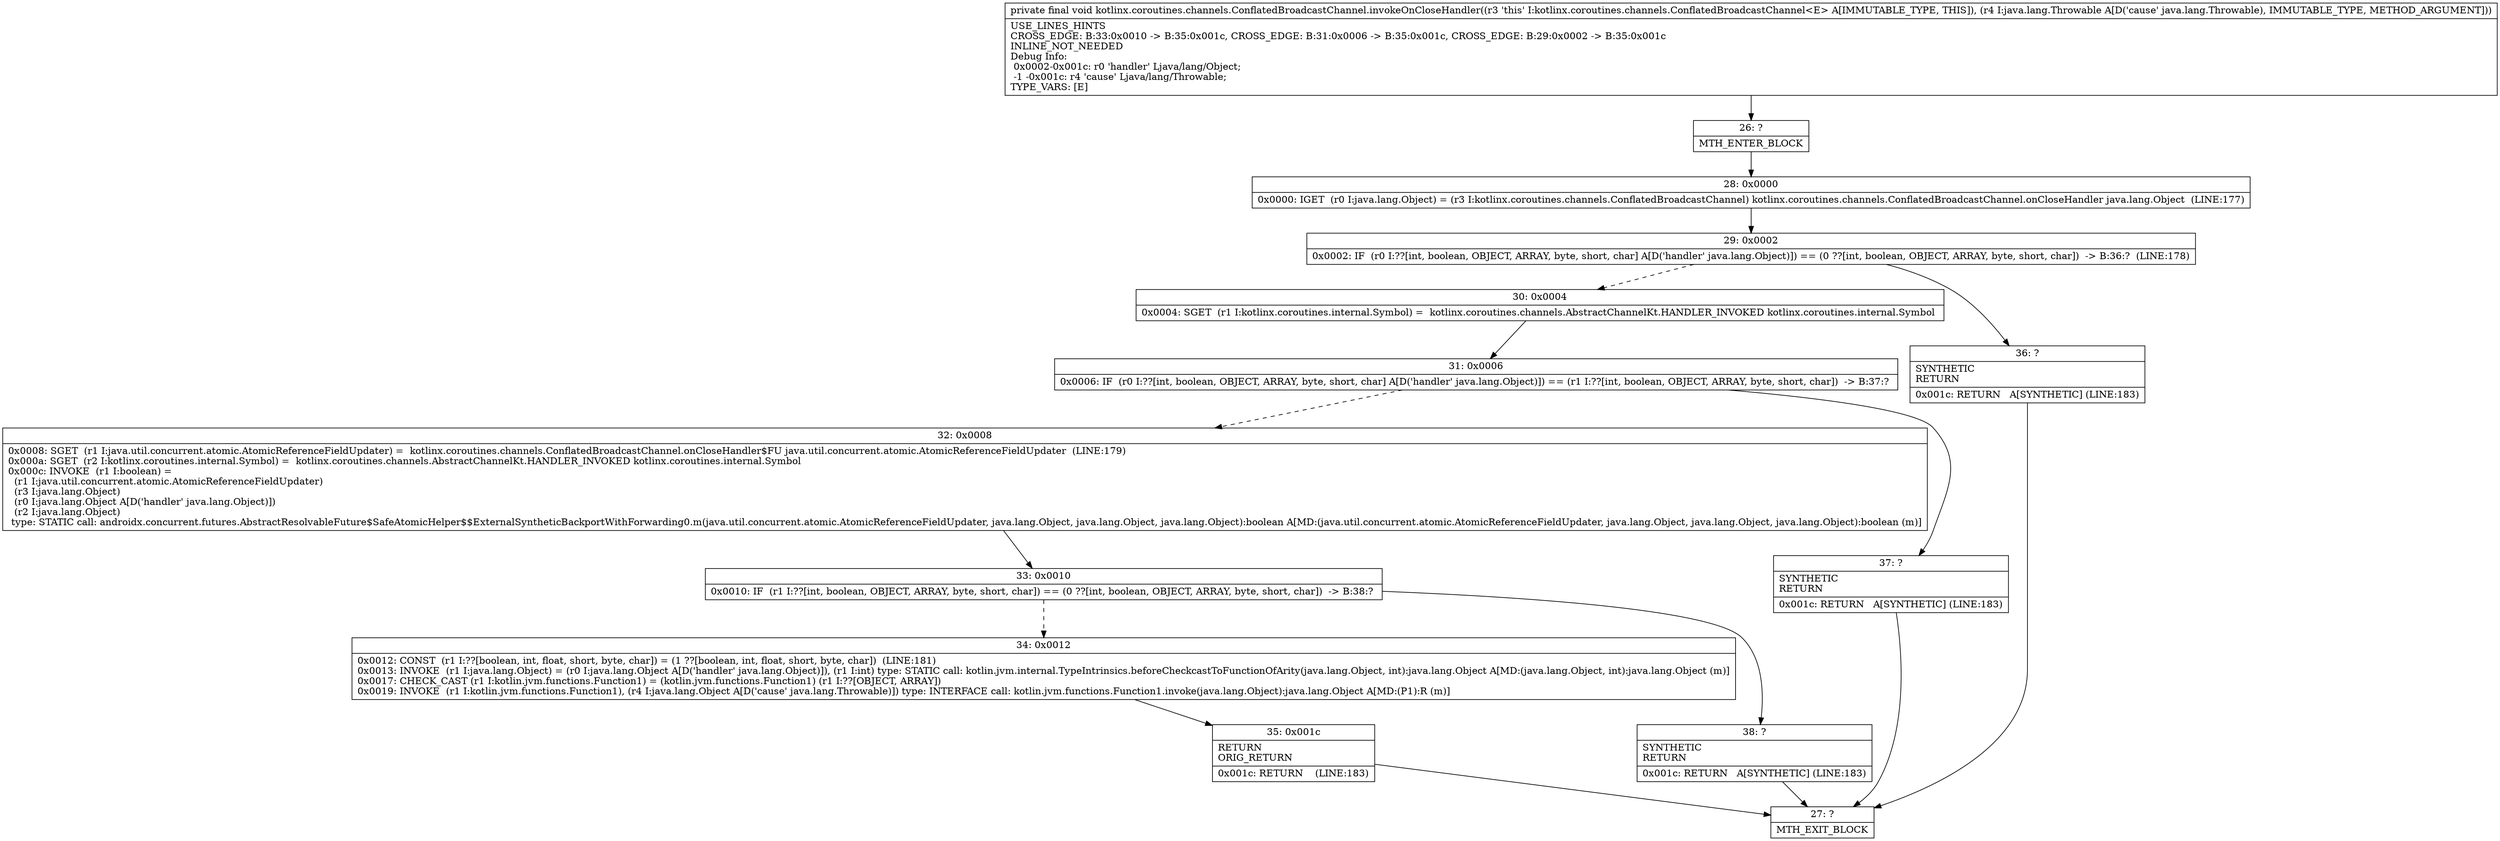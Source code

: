 digraph "CFG forkotlinx.coroutines.channels.ConflatedBroadcastChannel.invokeOnCloseHandler(Ljava\/lang\/Throwable;)V" {
Node_26 [shape=record,label="{26\:\ ?|MTH_ENTER_BLOCK\l}"];
Node_28 [shape=record,label="{28\:\ 0x0000|0x0000: IGET  (r0 I:java.lang.Object) = (r3 I:kotlinx.coroutines.channels.ConflatedBroadcastChannel) kotlinx.coroutines.channels.ConflatedBroadcastChannel.onCloseHandler java.lang.Object  (LINE:177)\l}"];
Node_29 [shape=record,label="{29\:\ 0x0002|0x0002: IF  (r0 I:??[int, boolean, OBJECT, ARRAY, byte, short, char] A[D('handler' java.lang.Object)]) == (0 ??[int, boolean, OBJECT, ARRAY, byte, short, char])  \-\> B:36:?  (LINE:178)\l}"];
Node_30 [shape=record,label="{30\:\ 0x0004|0x0004: SGET  (r1 I:kotlinx.coroutines.internal.Symbol) =  kotlinx.coroutines.channels.AbstractChannelKt.HANDLER_INVOKED kotlinx.coroutines.internal.Symbol \l}"];
Node_31 [shape=record,label="{31\:\ 0x0006|0x0006: IF  (r0 I:??[int, boolean, OBJECT, ARRAY, byte, short, char] A[D('handler' java.lang.Object)]) == (r1 I:??[int, boolean, OBJECT, ARRAY, byte, short, char])  \-\> B:37:? \l}"];
Node_32 [shape=record,label="{32\:\ 0x0008|0x0008: SGET  (r1 I:java.util.concurrent.atomic.AtomicReferenceFieldUpdater) =  kotlinx.coroutines.channels.ConflatedBroadcastChannel.onCloseHandler$FU java.util.concurrent.atomic.AtomicReferenceFieldUpdater  (LINE:179)\l0x000a: SGET  (r2 I:kotlinx.coroutines.internal.Symbol) =  kotlinx.coroutines.channels.AbstractChannelKt.HANDLER_INVOKED kotlinx.coroutines.internal.Symbol \l0x000c: INVOKE  (r1 I:boolean) = \l  (r1 I:java.util.concurrent.atomic.AtomicReferenceFieldUpdater)\l  (r3 I:java.lang.Object)\l  (r0 I:java.lang.Object A[D('handler' java.lang.Object)])\l  (r2 I:java.lang.Object)\l type: STATIC call: androidx.concurrent.futures.AbstractResolvableFuture$SafeAtomicHelper$$ExternalSyntheticBackportWithForwarding0.m(java.util.concurrent.atomic.AtomicReferenceFieldUpdater, java.lang.Object, java.lang.Object, java.lang.Object):boolean A[MD:(java.util.concurrent.atomic.AtomicReferenceFieldUpdater, java.lang.Object, java.lang.Object, java.lang.Object):boolean (m)]\l}"];
Node_33 [shape=record,label="{33\:\ 0x0010|0x0010: IF  (r1 I:??[int, boolean, OBJECT, ARRAY, byte, short, char]) == (0 ??[int, boolean, OBJECT, ARRAY, byte, short, char])  \-\> B:38:? \l}"];
Node_34 [shape=record,label="{34\:\ 0x0012|0x0012: CONST  (r1 I:??[boolean, int, float, short, byte, char]) = (1 ??[boolean, int, float, short, byte, char])  (LINE:181)\l0x0013: INVOKE  (r1 I:java.lang.Object) = (r0 I:java.lang.Object A[D('handler' java.lang.Object)]), (r1 I:int) type: STATIC call: kotlin.jvm.internal.TypeIntrinsics.beforeCheckcastToFunctionOfArity(java.lang.Object, int):java.lang.Object A[MD:(java.lang.Object, int):java.lang.Object (m)]\l0x0017: CHECK_CAST (r1 I:kotlin.jvm.functions.Function1) = (kotlin.jvm.functions.Function1) (r1 I:??[OBJECT, ARRAY]) \l0x0019: INVOKE  (r1 I:kotlin.jvm.functions.Function1), (r4 I:java.lang.Object A[D('cause' java.lang.Throwable)]) type: INTERFACE call: kotlin.jvm.functions.Function1.invoke(java.lang.Object):java.lang.Object A[MD:(P1):R (m)]\l}"];
Node_35 [shape=record,label="{35\:\ 0x001c|RETURN\lORIG_RETURN\l|0x001c: RETURN    (LINE:183)\l}"];
Node_27 [shape=record,label="{27\:\ ?|MTH_EXIT_BLOCK\l}"];
Node_38 [shape=record,label="{38\:\ ?|SYNTHETIC\lRETURN\l|0x001c: RETURN   A[SYNTHETIC] (LINE:183)\l}"];
Node_37 [shape=record,label="{37\:\ ?|SYNTHETIC\lRETURN\l|0x001c: RETURN   A[SYNTHETIC] (LINE:183)\l}"];
Node_36 [shape=record,label="{36\:\ ?|SYNTHETIC\lRETURN\l|0x001c: RETURN   A[SYNTHETIC] (LINE:183)\l}"];
MethodNode[shape=record,label="{private final void kotlinx.coroutines.channels.ConflatedBroadcastChannel.invokeOnCloseHandler((r3 'this' I:kotlinx.coroutines.channels.ConflatedBroadcastChannel\<E\> A[IMMUTABLE_TYPE, THIS]), (r4 I:java.lang.Throwable A[D('cause' java.lang.Throwable), IMMUTABLE_TYPE, METHOD_ARGUMENT]))  | USE_LINES_HINTS\lCROSS_EDGE: B:33:0x0010 \-\> B:35:0x001c, CROSS_EDGE: B:31:0x0006 \-\> B:35:0x001c, CROSS_EDGE: B:29:0x0002 \-\> B:35:0x001c\lINLINE_NOT_NEEDED\lDebug Info:\l  0x0002\-0x001c: r0 'handler' Ljava\/lang\/Object;\l  \-1 \-0x001c: r4 'cause' Ljava\/lang\/Throwable;\lTYPE_VARS: [E]\l}"];
MethodNode -> Node_26;Node_26 -> Node_28;
Node_28 -> Node_29;
Node_29 -> Node_30[style=dashed];
Node_29 -> Node_36;
Node_30 -> Node_31;
Node_31 -> Node_32[style=dashed];
Node_31 -> Node_37;
Node_32 -> Node_33;
Node_33 -> Node_34[style=dashed];
Node_33 -> Node_38;
Node_34 -> Node_35;
Node_35 -> Node_27;
Node_38 -> Node_27;
Node_37 -> Node_27;
Node_36 -> Node_27;
}

